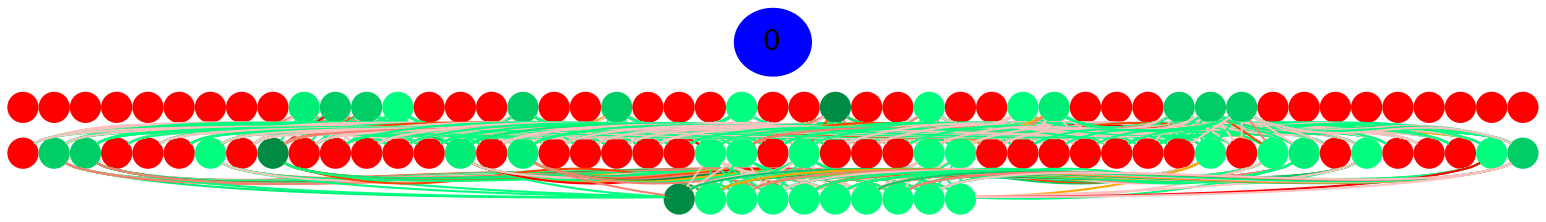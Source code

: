 graph {
	edge [bgcolor="purple:pink" color=yellow nodesep=0]
	graph [nodesep=0 ordering=out ranksep=0]
	I [label=0 color=blue height=0.2 style=filled width=0.2]
	x_0 [label="" color=red height=0.2 style=filled width=0.2]
	x_1 [label="" color=red height=0.2 style=filled width=0.2]
	x_2 [label="" color=red height=0.2 style=filled width=0.2]
	x_3 [label="" color=red height=0.2 style=filled width=0.2]
	x_4 [label="" color=red height=0.2 style=filled width=0.2]
	x_5 [label="" color=red height=0.2 style=filled width=0.2]
	x_6 [label="" color=red height=0.2 style=filled width=0.2]
	x_7 [label="" color=red height=0.2 style=filled width=0.2]
	x_8 [label="" color=red height=0.2 style=filled width=0.2]
	x_9 [label="" color=springgreen2 fillcolor=springgreen2 height=0.2 style=filled width=0.2]
	x_10 [label="" color=springgreen3 fillcolor=springgreen3 height=0.2 style=filled width=0.2]
	x_11 [label="" color=springgreen3 fillcolor=springgreen3 height=0.2 style=filled width=0.2]
	x_12 [label="" color=springgreen fillcolor=springgreen height=0.2 style=filled width=0.2]
	x_13 [label="" color=red height=0.2 style=filled width=0.2]
	x_14 [label="" color=red height=0.2 style=filled width=0.2]
	x_15 [label="" color=red height=0.2 style=filled width=0.2]
	x_16 [label="" color=springgreen3 fillcolor=springgreen3 height=0.2 style=filled width=0.2]
	x_17 [label="" color=red height=0.2 style=filled width=0.2]
	x_18 [label="" color=red height=0.2 style=filled width=0.2]
	x_19 [label="" color=springgreen3 fillcolor=springgreen3 height=0.2 style=filled width=0.2]
	x_20 [label="" color=red height=0.2 style=filled width=0.2]
	x_21 [label="" color=red height=0.2 style=filled width=0.2]
	x_22 [label="" color=red height=0.2 style=filled width=0.2]
	x_23 [label="" color=springgreen fillcolor=springgreen height=0.2 style=filled width=0.2]
	x_24 [label="" color=red height=0.2 style=filled width=0.2]
	x_25 [label="" color=red height=0.2 style=filled width=0.2]
	x_26 [label="" color=springgreen4 fillcolor=springgreen4 height=0.2 style=filled width=0.2]
	x_27 [label="" color=red height=0.2 style=filled width=0.2]
	x_28 [label="" color=red height=0.2 style=filled width=0.2]
	x_29 [label="" color=springgreen fillcolor=springgreen height=0.2 style=filled width=0.2]
	x_30 [label="" color=red height=0.2 style=filled width=0.2]
	x_31 [label="" color=red height=0.2 style=filled width=0.2]
	x_32 [label="" color=springgreen fillcolor=springgreen height=0.2 style=filled width=0.2]
	x_33 [label="" color=springgreen2 fillcolor=springgreen2 height=0.2 style=filled width=0.2]
	x_34 [label="" color=red height=0.2 style=filled width=0.2]
	x_35 [label="" color=red height=0.2 style=filled width=0.2]
	x_36 [label="" color=red height=0.2 style=filled width=0.2]
	x_37 [label="" color=springgreen3 fillcolor=springgreen3 height=0.2 style=filled width=0.2]
	x_38 [label="" color=springgreen3 fillcolor=springgreen3 height=0.2 style=filled width=0.2]
	x_39 [label="" color=springgreen3 fillcolor=springgreen3 height=0.2 style=filled width=0.2]
	x_40 [label="" color=red height=0.2 style=filled width=0.2]
	x_41 [label="" color=red height=0.2 style=filled width=0.2]
	x_42 [label="" color=red height=0.2 style=filled width=0.2]
	x_43 [label="" color=red height=0.2 style=filled width=0.2]
	x_44 [label="" color=red height=0.2 style=filled width=0.2]
	x_45 [label="" color=red height=0.2 style=filled width=0.2]
	x_46 [label="" color=red height=0.2 style=filled width=0.2]
	x_47 [label="" color=red height=0.2 style=filled width=0.2]
	x_48 [label="" color=red height=0.2 style=filled width=0.2]
	I -- x_0 [style=invis]
	I -- x_1 [style=invis]
	I -- x_2 [style=invis]
	I -- x_3 [style=invis]
	I -- x_4 [style=invis]
	I -- x_5 [style=invis]
	I -- x_6 [style=invis]
	I -- x_7 [style=invis]
	I -- x_8 [style=invis]
	I -- x_9 [style=invis]
	I -- x_10 [style=invis]
	I -- x_11 [style=invis]
	I -- x_12 [style=invis]
	I -- x_13 [style=invis]
	I -- x_14 [style=invis]
	I -- x_15 [style=invis]
	I -- x_16 [style=invis]
	I -- x_17 [style=invis]
	I -- x_18 [style=invis]
	I -- x_19 [style=invis]
	I -- x_20 [style=invis]
	I -- x_21 [style=invis]
	I -- x_22 [style=invis]
	I -- x_23 [style=invis]
	I -- x_24 [style=invis]
	I -- x_25 [style=invis]
	I -- x_26 [style=invis]
	I -- x_27 [style=invis]
	I -- x_28 [style=invis]
	I -- x_29 [style=invis]
	I -- x_30 [style=invis]
	I -- x_31 [style=invis]
	I -- x_32 [style=invis]
	I -- x_33 [style=invis]
	I -- x_34 [style=invis]
	I -- x_35 [style=invis]
	I -- x_36 [style=invis]
	I -- x_37 [style=invis]
	I -- x_38 [style=invis]
	I -- x_39 [style=invis]
	I -- x_40 [style=invis]
	I -- x_41 [style=invis]
	I -- x_42 [style=invis]
	I -- x_43 [style=invis]
	I -- x_44 [style=invis]
	I -- x_45 [style=invis]
	I -- x_46 [style=invis]
	I -- x_47 [style=invis]
	I -- x_48 [style=invis]
	x1_0 [label="" color=red fillcolor=red height=0.2 style=filled width=0.2]
	x1_1 [label="" color=springgreen3 fillcolor=springgreen3 height=0.2 style=filled width=0.2]
	x1_2 [label="" color=springgreen3 fillcolor=springgreen3 height=0.2 style=filled width=0.2]
	x1_3 [label="" color=red fillcolor=red height=0.2 style=filled width=0.2]
	x1_4 [label="" color=red fillcolor=red height=0.2 style=filled width=0.2]
	x1_5 [label="" color=red fillcolor=red height=0.2 style=filled width=0.2]
	x1_6 [label="" color=springgreen1 fillcolor=springgreen1 height=0.2 style=filled width=0.2]
	x1_7 [label="" color=red fillcolor=red height=0.2 style=filled width=0.2]
	x1_8 [label="" color=springgreen4 fillcolor=springgreen4 height=0.2 style=filled width=0.2]
	x1_9 [label="" color=red fillcolor=red height=0.2 style=filled width=0.2]
	x1_10 [label="" color=red fillcolor=red height=0.2 style=filled width=0.2]
	x1_11 [label="" color=red fillcolor=red height=0.2 style=filled width=0.2]
	x1_12 [label="" color=red fillcolor=red height=0.2 style=filled width=0.2]
	x1_13 [label="" color=red fillcolor=red height=0.2 style=filled width=0.2]
	x1_14 [label="" color=springgreen2 fillcolor=springgreen2 height=0.2 style=filled width=0.2]
	x1_15 [label="" color=red fillcolor=red height=0.2 style=filled width=0.2]
	x1_16 [label="" color=springgreen2 fillcolor=springgreen2 height=0.2 style=filled width=0.2]
	x1_17 [label="" color=red fillcolor=red height=0.2 style=filled width=0.2]
	x1_18 [label="" color=red fillcolor=red height=0.2 style=filled width=0.2]
	x1_19 [label="" color=red fillcolor=red height=0.2 style=filled width=0.2]
	x1_20 [label="" color=red fillcolor=red height=0.2 style=filled width=0.2]
	x1_21 [label="" color=red fillcolor=red height=0.2 style=filled width=0.2]
	x1_22 [label="" color=springgreen fillcolor=springgreen height=0.2 style=filled width=0.2]
	x1_23 [label="" color=springgreen fillcolor=springgreen height=0.2 style=filled width=0.2]
	x1_24 [label="" color=red fillcolor=red height=0.2 style=filled width=0.2]
	x1_25 [label="" color=springgreen fillcolor=springgreen height=0.2 style=filled width=0.2]
	x1_26 [label="" color=red fillcolor=red height=0.2 style=filled width=0.2]
	x1_27 [label="" color=red fillcolor=red height=0.2 style=filled width=0.2]
	x1_28 [label="" color=red fillcolor=red height=0.2 style=filled width=0.2]
	x1_29 [label="" color=springgreen fillcolor=springgreen height=0.2 style=filled width=0.2]
	x1_30 [label="" color=springgreen fillcolor=springgreen height=0.2 style=filled width=0.2]
	x1_31 [label="" color=red fillcolor=red height=0.2 style=filled width=0.2]
	x1_32 [label="" color=red fillcolor=red height=0.2 style=filled width=0.2]
	x1_33 [label="" color=red fillcolor=red height=0.2 style=filled width=0.2]
	x1_34 [label="" color=red fillcolor=red height=0.2 style=filled width=0.2]
	x1_35 [label="" color=red fillcolor=red height=0.2 style=filled width=0.2]
	x1_36 [label="" color=red fillcolor=red height=0.2 style=filled width=0.2]
	x1_37 [label="" color=red fillcolor=red height=0.2 style=filled width=0.2]
	x1_38 [label="" color=springgreen1 fillcolor=springgreen1 height=0.2 style=filled width=0.2]
	x1_39 [label="" color=red fillcolor=red height=0.2 style=filled width=0.2]
	x1_40 [label="" color=springgreen fillcolor=springgreen height=0.2 style=filled width=0.2]
	x1_41 [label="" color=springgreen2 fillcolor=springgreen2 height=0.2 style=filled width=0.2]
	x1_42 [label="" color=red fillcolor=red height=0.2 style=filled width=0.2]
	x1_43 [label="" color=springgreen1 fillcolor=springgreen1 height=0.2 style=filled width=0.2]
	x1_44 [label="" color=red fillcolor=red height=0.2 style=filled width=0.2]
	x1_45 [label="" color=red fillcolor=red height=0.2 style=filled width=0.2]
	x1_46 [label="" color=red fillcolor=red height=0.2 style=filled width=0.2]
	x1_47 [label="" color=springgreen1 fillcolor=springgreen1 height=0.2 style=filled width=0.2]
	x1_48 [label="" color=springgreen3 fillcolor=springgreen3 height=0.2 style=filled width=0.2]
	x_9 -- x1_0 [color=springgreen]
	x_10 -- x1_0 [color=rosybrown1]
	x_11 -- x1_0 [color=rosybrown1]
	x_12 -- x1_0 [color=rosybrown1]
	x_16 -- x1_0 [color=rosybrown1]
	x_19 -- x1_0 [color=rosybrown1]
	x_23 -- x1_0 [color=springgreen]
	x_26 -- x1_0 [color=rosybrown1]
	x_29 -- x1_0 [color=rosybrown1]
	x_32 -- x1_0 [color=springgreen]
	x_33 -- x1_0 [color=springgreen]
	x_37 -- x1_0 [color=rosybrown1]
	x_38 -- x1_0 [color=springgreen]
	x_39 -- x1_0 [color=rosybrown1]
	x_9 -- x1_1 [color=springgreen1]
	x_10 -- x1_1 [color=springgreen1]
	x_11 -- x1_1 [color=springgreen]
	x_12 -- x1_1 [color=rosybrown1]
	x_16 -- x1_1 [color=salmon]
	x_19 -- x1_1 [color=springgreen]
	x_23 -- x1_1 [color=rosybrown1]
	x_26 -- x1_1 [color=springgreen1]
	x_29 -- x1_1 [color=springgreen]
	x_32 -- x1_1 [color=springgreen]
	x_33 -- x1_1 [color=springgreen1]
	x_37 -- x1_1 [color=springgreen1]
	x_38 -- x1_1 [color=springgreen1]
	x_39 -- x1_1 [color=rosybrown1]
	x_9 -- x1_2 [color=springgreen]
	x_10 -- x1_2 [color=springgreen1]
	x_11 -- x1_2 [color=springgreen2]
	x_12 -- x1_2 [color=springgreen]
	x_16 -- x1_2 [color=rosybrown1]
	x_19 -- x1_2 [color=springgreen1]
	x_23 -- x1_2 [color=springgreen]
	x_26 -- x1_2 [color=springgreen]
	x_29 -- x1_2 [color=springgreen]
	x_32 -- x1_2 [color=springgreen]
	x_33 -- x1_2 [color=springgreen1]
	x_37 -- x1_2 [color=springgreen]
	x_38 -- x1_2 [color=springgreen]
	x_39 -- x1_2 [color=springgreen1]
	x_9 -- x1_3 [color=rosybrown1]
	x_10 -- x1_3 [color=springgreen]
	x_11 -- x1_3 [color=springgreen]
	x_12 -- x1_3 [color=springgreen]
	x_16 -- x1_3 [color=springgreen]
	x_19 -- x1_3 [color=rosybrown1]
	x_23 -- x1_3 [color=springgreen]
	x_26 -- x1_3 [color=rosybrown1]
	x_29 -- x1_3 [color=rosybrown1]
	x_32 -- x1_3 [color=springgreen]
	x_33 -- x1_3 [color=springgreen]
	x_37 -- x1_3 [color=rosybrown1]
	x_38 -- x1_3 [color=rosybrown1]
	x_39 -- x1_3 [color=springgreen]
	x_9 -- x1_4 [color=springgreen]
	x_10 -- x1_4 [color=rosybrown1]
	x_11 -- x1_4 [color=springgreen]
	x_12 -- x1_4 [color=rosybrown1]
	x_16 -- x1_4 [color=springgreen]
	x_19 -- x1_4 [color=springgreen]
	x_23 -- x1_4 [color=springgreen]
	x_26 -- x1_4 [color=rosybrown1]
	x_29 -- x1_4 [color=rosybrown1]
	x_32 -- x1_4 [color=springgreen]
	x_33 -- x1_4 [color=springgreen]
	x_37 -- x1_4 [color=springgreen]
	x_38 -- x1_4 [color=rosybrown1]
	x_39 -- x1_4 [color=rosybrown1]
	x_9 -- x1_5 [color=rosybrown1]
	x_10 -- x1_5 [color=rosybrown1]
	x_11 -- x1_5 [color=springgreen]
	x_12 -- x1_5 [color=rosybrown1]
	x_16 -- x1_5 [color=springgreen]
	x_19 -- x1_5 [color=springgreen]
	x_23 -- x1_5 [color=springgreen]
	x_26 -- x1_5 [color=rosybrown1]
	x_29 -- x1_5 [color=rosybrown1]
	x_32 -- x1_5 [color=rosybrown1]
	x_33 -- x1_5 [color=rosybrown1]
	x_37 -- x1_5 [color=springgreen]
	x_38 -- x1_5 [color=springgreen]
	x_39 -- x1_5 [color=springgreen]
	x_9 -- x1_6 [color=salmon]
	x_10 -- x1_6 [color=salmon]
	x_11 -- x1_6 [color=rosybrown1]
	x_12 -- x1_6 [color=springgreen]
	x_16 -- x1_6 [color=springgreen3]
	x_19 -- x1_6 [color=springgreen1]
	x_23 -- x1_6 [color=springgreen]
	x_26 -- x1_6 [color=springgreen2]
	x_29 -- x1_6 [color=rosybrown1]
	x_32 -- x1_6 [color=rosybrown1]
	x_33 -- x1_6 [color=rosybrown1]
	x_37 -- x1_6 [color=springgreen]
	x_38 -- x1_6 [color=springgreen]
	x_39 -- x1_6 [color=rosybrown1]
	x_9 -- x1_7 [color=rosybrown1]
	x_10 -- x1_7 [color=springgreen]
	x_11 -- x1_7 [color=rosybrown1]
	x_12 -- x1_7 [color=rosybrown1]
	x_16 -- x1_7 [color=springgreen]
	x_19 -- x1_7 [color=springgreen]
	x_23 -- x1_7 [color=springgreen]
	x_26 -- x1_7 [color=rosybrown1]
	x_29 -- x1_7 [color=rosybrown1]
	x_32 -- x1_7 [color=rosybrown1]
	x_33 -- x1_7 [color=springgreen]
	x_37 -- x1_7 [color=springgreen]
	x_38 -- x1_7 [color=rosybrown1]
	x_39 -- x1_7 [color=rosybrown1]
	x_9 -- x1_8 [color=springgreen]
	x_10 -- x1_8 [color=red]
	x_11 -- x1_8 [color=orangered]
	x_12 -- x1_8 [color=rosybrown1]
	x_16 -- x1_8 [color=rosybrown1]
	x_19 -- x1_8 [color=orangered]
	x_23 -- x1_8 [color=springgreen]
	x_26 -- x1_8 [color=springgreen1]
	x_29 -- x1_8 [color=springgreen]
	x_32 -- x1_8 [color=springgreen]
	x_33 -- x1_8 [color=springgreen]
	x_37 -- x1_8 [color=orangered]
	x_38 -- x1_8 [color=rosybrown1]
	x_39 -- x1_8 [color=salmon]
	x_9 -- x1_9 [color=springgreen]
	x_10 -- x1_9 [color=springgreen]
	x_11 -- x1_9 [color=springgreen]
	x_12 -- x1_9 [color=springgreen]
	x_16 -- x1_9 [color=springgreen]
	x_19 -- x1_9 [color=rosybrown1]
	x_23 -- x1_9 [color=rosybrown1]
	x_26 -- x1_9 [color=rosybrown1]
	x_29 -- x1_9 [color=rosybrown1]
	x_32 -- x1_9 [color=springgreen]
	x_33 -- x1_9 [color=springgreen]
	x_37 -- x1_9 [color=springgreen]
	x_38 -- x1_9 [color=rosybrown1]
	x_39 -- x1_9 [color=rosybrown1]
	x_9 -- x1_10 [color=springgreen]
	x_10 -- x1_10 [color=springgreen]
	x_11 -- x1_10 [color=rosybrown1]
	x_12 -- x1_10 [color=springgreen]
	x_16 -- x1_10 [color=springgreen]
	x_19 -- x1_10 [color=springgreen]
	x_23 -- x1_10 [color=rosybrown1]
	x_26 -- x1_10 [color=springgreen]
	x_29 -- x1_10 [color=springgreen]
	x_32 -- x1_10 [color=springgreen]
	x_33 -- x1_10 [color=rosybrown1]
	x_37 -- x1_10 [color=springgreen]
	x_38 -- x1_10 [color=springgreen]
	x_39 -- x1_10 [color=springgreen]
	x_9 -- x1_11 [color=rosybrown1]
	x_10 -- x1_11 [color=springgreen]
	x_11 -- x1_11 [color=rosybrown1]
	x_12 -- x1_11 [color=springgreen]
	x_16 -- x1_11 [color=rosybrown1]
	x_19 -- x1_11 [color=springgreen]
	x_23 -- x1_11 [color=springgreen]
	x_26 -- x1_11 [color=rosybrown1]
	x_29 -- x1_11 [color=springgreen]
	x_32 -- x1_11 [color=rosybrown1]
	x_33 -- x1_11 [color=springgreen]
	x_37 -- x1_11 [color=rosybrown1]
	x_38 -- x1_11 [color=springgreen]
	x_39 -- x1_11 [color=rosybrown1]
	x_9 -- x1_12 [color=springgreen]
	x_10 -- x1_12 [color=springgreen]
	x_11 -- x1_12 [color=rosybrown1]
	x_12 -- x1_12 [color=rosybrown1]
	x_16 -- x1_12 [color=rosybrown1]
	x_19 -- x1_12 [color=rosybrown1]
	x_23 -- x1_12 [color=rosybrown1]
	x_26 -- x1_12 [color=rosybrown1]
	x_29 -- x1_12 [color=rosybrown1]
	x_32 -- x1_12 [color=rosybrown1]
	x_33 -- x1_12 [color=rosybrown1]
	x_37 -- x1_12 [color=springgreen]
	x_38 -- x1_12 [color=rosybrown1]
	x_39 -- x1_12 [color=springgreen]
	x_9 -- x1_13 [color=rosybrown1]
	x_10 -- x1_13 [color=springgreen]
	x_11 -- x1_13 [color=springgreen]
	x_12 -- x1_13 [color=springgreen]
	x_16 -- x1_13 [color=rosybrown1]
	x_19 -- x1_13 [color=springgreen]
	x_23 -- x1_13 [color=springgreen]
	x_26 -- x1_13 [color=rosybrown1]
	x_29 -- x1_13 [color=rosybrown1]
	x_32 -- x1_13 [color=springgreen]
	x_33 -- x1_13 [color=springgreen]
	x_37 -- x1_13 [color=springgreen]
	x_38 -- x1_13 [color=springgreen]
	x_39 -- x1_13 [color=springgreen]
	x_9 -- x1_14 [color=springgreen]
	x_10 -- x1_14 [color=springgreen2]
	x_11 -- x1_14 [color=springgreen3]
	x_12 -- x1_14 [color=springgreen]
	x_16 -- x1_14 [color=springgreen1]
	x_19 -- x1_14 [color=springgreen4]
	x_23 -- x1_14 [color=springgreen]
	x_26 -- x1_14 [color=orange]
	x_29 -- x1_14 [color=springgreen]
	x_32 -- x1_14 [color=rosybrown1]
	x_33 -- x1_14 [color=rosybrown1]
	x_37 -- x1_14 [color=springgreen]
	x_38 -- x1_14 [color=springgreen]
	x_39 -- x1_14 [color=springgreen2]
	x_9 -- x1_15 [color=springgreen]
	x_10 -- x1_15 [color=rosybrown1]
	x_11 -- x1_15 [color=springgreen]
	x_12 -- x1_15 [color=springgreen]
	x_16 -- x1_15 [color=rosybrown1]
	x_19 -- x1_15 [color=springgreen]
	x_23 -- x1_15 [color=rosybrown1]
	x_26 -- x1_15 [color=springgreen]
	x_29 -- x1_15 [color=rosybrown1]
	x_32 -- x1_15 [color=rosybrown1]
	x_33 -- x1_15 [color=springgreen]
	x_37 -- x1_15 [color=rosybrown1]
	x_38 -- x1_15 [color=rosybrown1]
	x_39 -- x1_15 [color=rosybrown1]
	x_9 -- x1_16 [color=salmon]
	x_10 -- x1_16 [color=springgreen2]
	x_11 -- x1_16 [color=springgreen]
	x_12 -- x1_16 [color=rosybrown1]
	x_16 -- x1_16 [color=rosybrown1]
	x_19 -- x1_16 [color=orange]
	x_23 -- x1_16 [color=rosybrown1]
	x_26 -- x1_16 [color=springgreen]
	x_29 -- x1_16 [color=rosybrown1]
	x_32 -- x1_16 [color=rosybrown1]
	x_33 -- x1_16 [color=springgreen]
	x_37 -- x1_16 [color=springgreen1]
	x_38 -- x1_16 [color=springgreen1]
	x_39 -- x1_16 [color=springgreen]
	x_9 -- x1_17 [color=springgreen]
	x_10 -- x1_17 [color=rosybrown1]
	x_11 -- x1_17 [color=springgreen]
	x_12 -- x1_17 [color=rosybrown1]
	x_16 -- x1_17 [color=springgreen]
	x_19 -- x1_17 [color=rosybrown1]
	x_23 -- x1_17 [color=springgreen]
	x_26 -- x1_17 [color=rosybrown1]
	x_29 -- x1_17 [color=springgreen]
	x_32 -- x1_17 [color=springgreen]
	x_33 -- x1_17 [color=springgreen]
	x_37 -- x1_17 [color=springgreen]
	x_38 -- x1_17 [color=springgreen]
	x_39 -- x1_17 [color=rosybrown1]
	x_9 -- x1_18 [color=rosybrown1]
	x_10 -- x1_18 [color=rosybrown1]
	x_11 -- x1_18 [color=springgreen]
	x_12 -- x1_18 [color=rosybrown1]
	x_16 -- x1_18 [color=springgreen]
	x_19 -- x1_18 [color=springgreen]
	x_23 -- x1_18 [color=springgreen]
	x_26 -- x1_18 [color=springgreen]
	x_29 -- x1_18 [color=rosybrown1]
	x_32 -- x1_18 [color=rosybrown1]
	x_33 -- x1_18 [color=rosybrown1]
	x_37 -- x1_18 [color=springgreen]
	x_38 -- x1_18 [color=springgreen]
	x_39 -- x1_18 [color=rosybrown1]
	x_9 -- x1_19 [color=rosybrown1]
	x_10 -- x1_19 [color=springgreen]
	x_11 -- x1_19 [color=rosybrown1]
	x_12 -- x1_19 [color=rosybrown1]
	x_16 -- x1_19 [color=springgreen]
	x_19 -- x1_19 [color=rosybrown1]
	x_23 -- x1_19 [color=rosybrown1]
	x_26 -- x1_19 [color=springgreen]
	x_29 -- x1_19 [color=springgreen]
	x_32 -- x1_19 [color=springgreen]
	x_33 -- x1_19 [color=rosybrown1]
	x_37 -- x1_19 [color=rosybrown1]
	x_38 -- x1_19 [color=springgreen]
	x_39 -- x1_19 [color=rosybrown1]
	x_9 -- x1_20 [color=rosybrown1]
	x_10 -- x1_20 [color=springgreen]
	x_11 -- x1_20 [color=rosybrown1]
	x_12 -- x1_20 [color=springgreen]
	x_16 -- x1_20 [color=springgreen]
	x_19 -- x1_20 [color=springgreen]
	x_23 -- x1_20 [color=springgreen]
	x_26 -- x1_20 [color=springgreen]
	x_29 -- x1_20 [color=springgreen]
	x_32 -- x1_20 [color=rosybrown1]
	x_33 -- x1_20 [color=rosybrown1]
	x_37 -- x1_20 [color=springgreen]
	x_38 -- x1_20 [color=rosybrown1]
	x_39 -- x1_20 [color=rosybrown1]
	x_9 -- x1_21 [color=rosybrown1]
	x_10 -- x1_21 [color=springgreen]
	x_11 -- x1_21 [color=rosybrown1]
	x_12 -- x1_21 [color=rosybrown1]
	x_16 -- x1_21 [color=springgreen]
	x_19 -- x1_21 [color=springgreen]
	x_23 -- x1_21 [color=springgreen]
	x_26 -- x1_21 [color=rosybrown1]
	x_29 -- x1_21 [color=springgreen]
	x_32 -- x1_21 [color=springgreen]
	x_33 -- x1_21 [color=springgreen]
	x_37 -- x1_21 [color=rosybrown1]
	x_38 -- x1_21 [color=springgreen]
	x_39 -- x1_21 [color=springgreen]
	x_9 -- x1_22 [color=springgreen]
	x_10 -- x1_22 [color=springgreen]
	x_11 -- x1_22 [color=salmon]
	x_12 -- x1_22 [color=rosybrown1]
	x_16 -- x1_22 [color=orangered]
	x_19 -- x1_22 [color=red]
	x_23 -- x1_22 [color=rosybrown1]
	x_26 -- x1_22 [color=orange]
	x_29 -- x1_22 [color=rosybrown1]
	x_32 -- x1_22 [color=springgreen]
	x_33 -- x1_22 [color=springgreen]
	x_37 -- x1_22 [color=salmon]
	x_38 -- x1_22 [color=rosybrown1]
	x_39 -- x1_22 [color=springgreen]
	x_9 -- x1_23 [color=rosybrown1]
	x_10 -- x1_23 [color=salmon]
	x_11 -- x1_23 [color=rosybrown1]
	x_12 -- x1_23 [color=rosybrown1]
	x_16 -- x1_23 [color=springgreen]
	x_19 -- x1_23 [color=springgreen]
	x_23 -- x1_23 [color=rosybrown1]
	x_26 -- x1_23 [color=salmon]
	x_29 -- x1_23 [color=rosybrown1]
	x_32 -- x1_23 [color=rosybrown1]
	x_33 -- x1_23 [color=orange]
	x_37 -- x1_23 [color=orangered]
	x_38 -- x1_23 [color=orangered]
	x_39 -- x1_23 [color=salmon]
	x_9 -- x1_24 [color=rosybrown1]
	x_10 -- x1_24 [color=rosybrown1]
	x_11 -- x1_24 [color=rosybrown1]
	x_12 -- x1_24 [color=rosybrown1]
	x_16 -- x1_24 [color=springgreen]
	x_19 -- x1_24 [color=springgreen]
	x_23 -- x1_24 [color=rosybrown1]
	x_26 -- x1_24 [color=rosybrown1]
	x_29 -- x1_24 [color=rosybrown1]
	x_32 -- x1_24 [color=rosybrown1]
	x_33 -- x1_24 [color=springgreen]
	x_37 -- x1_24 [color=springgreen]
	x_38 -- x1_24 [color=springgreen]
	x_39 -- x1_24 [color=springgreen]
	x_9 -- x1_25 [color=springgreen]
	x_10 -- x1_25 [color=springgreen1]
	x_11 -- x1_25 [color=springgreen]
	x_12 -- x1_25 [color=rosybrown1]
	x_16 -- x1_25 [color=springgreen]
	x_19 -- x1_25 [color=springgreen]
	x_23 -- x1_25 [color=rosybrown1]
	x_26 -- x1_25 [color=orangered]
	x_29 -- x1_25 [color=rosybrown1]
	x_32 -- x1_25 [color=rosybrown1]
	x_33 -- x1_25 [color=rosybrown1]
	x_37 -- x1_25 [color=rosybrown1]
	x_38 -- x1_25 [color=rosybrown1]
	x_39 -- x1_25 [color=springgreen]
	x_9 -- x1_26 [color=springgreen]
	x_10 -- x1_26 [color=rosybrown1]
	x_11 -- x1_26 [color=springgreen]
	x_12 -- x1_26 [color=springgreen]
	x_16 -- x1_26 [color=rosybrown1]
	x_19 -- x1_26 [color=springgreen]
	x_23 -- x1_26 [color=springgreen]
	x_26 -- x1_26 [color=rosybrown1]
	x_29 -- x1_26 [color=rosybrown1]
	x_32 -- x1_26 [color=rosybrown1]
	x_33 -- x1_26 [color=springgreen]
	x_37 -- x1_26 [color=rosybrown1]
	x_38 -- x1_26 [color=springgreen]
	x_39 -- x1_26 [color=rosybrown1]
	x_9 -- x1_27 [color=orange]
	x_10 -- x1_27 [color=springgreen]
	x_11 -- x1_27 [color=salmon]
	x_12 -- x1_27 [color=rosybrown1]
	x_16 -- x1_27 [color=rosybrown1]
	x_19 -- x1_27 [color=red]
	x_23 -- x1_27 [color=rosybrown1]
	x_26 -- x1_27 [color=salmon]
	x_29 -- x1_27 [color=salmon]
	x_32 -- x1_27 [color=rosybrown1]
	x_33 -- x1_27 [color=orange]
	x_37 -- x1_27 [color=salmon]
	x_38 -- x1_27 [color=salmon]
	x_39 -- x1_27 [color=rosybrown1]
	x_9 -- x1_28 [color=rosybrown1]
	x_10 -- x1_28 [color=rosybrown1]
	x_11 -- x1_28 [color=springgreen]
	x_12 -- x1_28 [color=springgreen]
	x_16 -- x1_28 [color=springgreen]
	x_19 -- x1_28 [color=springgreen]
	x_23 -- x1_28 [color=springgreen]
	x_26 -- x1_28 [color=rosybrown1]
	x_29 -- x1_28 [color=springgreen]
	x_32 -- x1_28 [color=rosybrown1]
	x_33 -- x1_28 [color=springgreen]
	x_37 -- x1_28 [color=rosybrown1]
	x_38 -- x1_28 [color=rosybrown1]
	x_39 -- x1_28 [color=springgreen]
	x_9 -- x1_29 [color=springgreen]
	x_10 -- x1_29 [color=orange]
	x_11 -- x1_29 [color=salmon]
	x_12 -- x1_29 [color=springgreen]
	x_16 -- x1_29 [color=orange]
	x_19 -- x1_29 [color=orange]
	x_23 -- x1_29 [color=rosybrown1]
	x_26 -- x1_29 [color=rosybrown1]
	x_29 -- x1_29 [color=rosybrown1]
	x_32 -- x1_29 [color=rosybrown1]
	x_33 -- x1_29 [color=rosybrown1]
	x_37 -- x1_29 [color=orangered]
	x_38 -- x1_29 [color=salmon]
	x_39 -- x1_29 [color=rosybrown1]
	x_9 -- x1_30 [color=salmon]
	x_10 -- x1_30 [color=orange]
	x_11 -- x1_30 [color=rosybrown1]
	x_12 -- x1_30 [color=springgreen]
	x_16 -- x1_30 [color=springgreen2]
	x_19 -- x1_30 [color=springgreen1]
	x_23 -- x1_30 [color=springgreen]
	x_26 -- x1_30 [color=springgreen]
	x_29 -- x1_30 [color=salmon]
	x_32 -- x1_30 [color=rosybrown1]
	x_33 -- x1_30 [color=orange]
	x_37 -- x1_30 [color=orange]
	x_38 -- x1_30 [color=springgreen]
	x_39 -- x1_30 [color=rosybrown1]
	x_9 -- x1_31 [color=salmon]
	x_10 -- x1_31 [color=orangered]
	x_11 -- x1_31 [color=orange]
	x_12 -- x1_31 [color=springgreen]
	x_16 -- x1_31 [color=springgreen1]
	x_19 -- x1_31 [color=orange]
	x_23 -- x1_31 [color=rosybrown1]
	x_26 -- x1_31 [color=orange]
	x_29 -- x1_31 [color=salmon]
	x_32 -- x1_31 [color=rosybrown1]
	x_33 -- x1_31 [color=salmon]
	x_37 -- x1_31 [color=salmon]
	x_38 -- x1_31 [color=rosybrown1]
	x_39 -- x1_31 [color=rosybrown1]
	x_9 -- x1_32 [color=springgreen]
	x_10 -- x1_32 [color=rosybrown1]
	x_11 -- x1_32 [color=rosybrown1]
	x_12 -- x1_32 [color=springgreen]
	x_16 -- x1_32 [color=springgreen]
	x_19 -- x1_32 [color=rosybrown1]
	x_23 -- x1_32 [color=springgreen]
	x_26 -- x1_32 [color=rosybrown1]
	x_29 -- x1_32 [color=springgreen]
	x_32 -- x1_32 [color=springgreen]
	x_33 -- x1_32 [color=rosybrown1]
	x_37 -- x1_32 [color=springgreen]
	x_38 -- x1_32 [color=springgreen]
	x_39 -- x1_32 [color=springgreen]
	x_9 -- x1_33 [color=springgreen]
	x_10 -- x1_33 [color=rosybrown1]
	x_11 -- x1_33 [color=springgreen]
	x_12 -- x1_33 [color=rosybrown1]
	x_16 -- x1_33 [color=springgreen]
	x_19 -- x1_33 [color=springgreen]
	x_23 -- x1_33 [color=rosybrown1]
	x_26 -- x1_33 [color=rosybrown1]
	x_29 -- x1_33 [color=rosybrown1]
	x_32 -- x1_33 [color=springgreen]
	x_33 -- x1_33 [color=springgreen]
	x_37 -- x1_33 [color=rosybrown1]
	x_38 -- x1_33 [color=rosybrown1]
	x_39 -- x1_33 [color=springgreen]
	x_9 -- x1_34 [color=springgreen]
	x_10 -- x1_34 [color=springgreen]
	x_11 -- x1_34 [color=rosybrown1]
	x_12 -- x1_34 [color=springgreen]
	x_16 -- x1_34 [color=rosybrown1]
	x_19 -- x1_34 [color=springgreen]
	x_23 -- x1_34 [color=rosybrown1]
	x_26 -- x1_34 [color=rosybrown1]
	x_29 -- x1_34 [color=rosybrown1]
	x_32 -- x1_34 [color=rosybrown1]
	x_33 -- x1_34 [color=rosybrown1]
	x_37 -- x1_34 [color=rosybrown1]
	x_38 -- x1_34 [color=rosybrown1]
	x_39 -- x1_34 [color=springgreen]
	x_9 -- x1_35 [color=rosybrown1]
	x_10 -- x1_35 [color=springgreen]
	x_11 -- x1_35 [color=rosybrown1]
	x_12 -- x1_35 [color=springgreen]
	x_16 -- x1_35 [color=rosybrown1]
	x_19 -- x1_35 [color=rosybrown1]
	x_23 -- x1_35 [color=rosybrown1]
	x_26 -- x1_35 [color=springgreen]
	x_29 -- x1_35 [color=rosybrown1]
	x_32 -- x1_35 [color=springgreen]
	x_33 -- x1_35 [color=rosybrown1]
	x_37 -- x1_35 [color=springgreen]
	x_38 -- x1_35 [color=rosybrown1]
	x_39 -- x1_35 [color=springgreen]
	x_9 -- x1_36 [color=rosybrown1]
	x_10 -- x1_36 [color=springgreen]
	x_11 -- x1_36 [color=springgreen]
	x_12 -- x1_36 [color=springgreen]
	x_16 -- x1_36 [color=springgreen]
	x_19 -- x1_36 [color=rosybrown1]
	x_23 -- x1_36 [color=rosybrown1]
	x_26 -- x1_36 [color=rosybrown1]
	x_29 -- x1_36 [color=rosybrown1]
	x_32 -- x1_36 [color=rosybrown1]
	x_33 -- x1_36 [color=springgreen]
	x_37 -- x1_36 [color=rosybrown1]
	x_38 -- x1_36 [color=springgreen]
	x_39 -- x1_36 [color=springgreen]
	x_9 -- x1_37 [color=springgreen]
	x_10 -- x1_37 [color=springgreen]
	x_11 -- x1_37 [color=springgreen]
	x_12 -- x1_37 [color=springgreen]
	x_16 -- x1_37 [color=springgreen]
	x_19 -- x1_37 [color=rosybrown1]
	x_23 -- x1_37 [color=springgreen]
	x_26 -- x1_37 [color=rosybrown1]
	x_29 -- x1_37 [color=springgreen]
	x_32 -- x1_37 [color=rosybrown1]
	x_33 -- x1_37 [color=springgreen]
	x_37 -- x1_37 [color=springgreen]
	x_38 -- x1_37 [color=springgreen]
	x_39 -- x1_37 [color=rosybrown1]
	x_9 -- x1_38 [color=springgreen]
	x_10 -- x1_38 [color=springgreen1]
	x_11 -- x1_38 [color=springgreen]
	x_12 -- x1_38 [color=springgreen]
	x_16 -- x1_38 [color=rosybrown1]
	x_19 -- x1_38 [color=springgreen]
	x_23 -- x1_38 [color=rosybrown1]
	x_26 -- x1_38 [color=red3]
	x_29 -- x1_38 [color=springgreen]
	x_32 -- x1_38 [color=rosybrown1]
	x_33 -- x1_38 [color=springgreen]
	x_37 -- x1_38 [color=springgreen2]
	x_38 -- x1_38 [color=springgreen]
	x_39 -- x1_38 [color=springgreen1]
	x_9 -- x1_39 [color=rosybrown1]
	x_10 -- x1_39 [color=rosybrown1]
	x_11 -- x1_39 [color=rosybrown1]
	x_12 -- x1_39 [color=springgreen]
	x_16 -- x1_39 [color=rosybrown1]
	x_19 -- x1_39 [color=rosybrown1]
	x_23 -- x1_39 [color=springgreen]
	x_26 -- x1_39 [color=rosybrown1]
	x_29 -- x1_39 [color=rosybrown1]
	x_32 -- x1_39 [color=springgreen]
	x_33 -- x1_39 [color=springgreen]
	x_37 -- x1_39 [color=rosybrown1]
	x_38 -- x1_39 [color=rosybrown1]
	x_39 -- x1_39 [color=rosybrown1]
	x_9 -- x1_40 [color=rosybrown1]
	x_10 -- x1_40 [color=salmon]
	x_11 -- x1_40 [color=rosybrown1]
	x_12 -- x1_40 [color=springgreen]
	x_16 -- x1_40 [color=springgreen1]
	x_19 -- x1_40 [color=springgreen1]
	x_23 -- x1_40 [color=rosybrown1]
	x_26 -- x1_40 [color=orangered]
	x_29 -- x1_40 [color=springgreen]
	x_32 -- x1_40 [color=rosybrown1]
	x_33 -- x1_40 [color=orange]
	x_37 -- x1_40 [color=springgreen]
	x_38 -- x1_40 [color=orangered]
	x_39 -- x1_40 [color=salmon]
	x_9 -- x1_41 [color=springgreen1]
	x_10 -- x1_41 [color=springgreen2]
	x_11 -- x1_41 [color=springgreen]
	x_12 -- x1_41 [color=rosybrown1]
	x_16 -- x1_41 [color=springgreen2]
	x_19 -- x1_41 [color=springgreen3]
	x_23 -- x1_41 [color=rosybrown1]
	x_26 -- x1_41 [color=springgreen3]
	x_29 -- x1_41 [color=springgreen]
	x_32 -- x1_41 [color=springgreen]
	x_33 -- x1_41 [color=springgreen]
	x_37 -- x1_41 [color=rosybrown1]
	x_38 -- x1_41 [color=springgreen1]
	x_39 -- x1_41 [color=rosybrown1]
	x_9 -- x1_42 [color=rosybrown1]
	x_10 -- x1_42 [color=rosybrown1]
	x_11 -- x1_42 [color=springgreen]
	x_12 -- x1_42 [color=rosybrown1]
	x_16 -- x1_42 [color=springgreen]
	x_19 -- x1_42 [color=springgreen]
	x_23 -- x1_42 [color=rosybrown1]
	x_26 -- x1_42 [color=springgreen]
	x_29 -- x1_42 [color=springgreen]
	x_32 -- x1_42 [color=rosybrown1]
	x_33 -- x1_42 [color=springgreen]
	x_37 -- x1_42 [color=rosybrown1]
	x_38 -- x1_42 [color=springgreen]
	x_39 -- x1_42 [color=rosybrown1]
	x_9 -- x1_43 [color=rosybrown1]
	x_10 -- x1_43 [color=springgreen1]
	x_11 -- x1_43 [color=springgreen]
	x_12 -- x1_43 [color=rosybrown1]
	x_16 -- x1_43 [color=springgreen1]
	x_19 -- x1_43 [color=springgreen2]
	x_23 -- x1_43 [color=rosybrown1]
	x_26 -- x1_43 [color=salmon]
	x_29 -- x1_43 [color=rosybrown1]
	x_32 -- x1_43 [color=rosybrown1]
	x_33 -- x1_43 [color=rosybrown1]
	x_37 -- x1_43 [color=springgreen2]
	x_38 -- x1_43 [color=springgreen]
	x_39 -- x1_43 [color=rosybrown1]
	x_9 -- x1_44 [color=springgreen]
	x_10 -- x1_44 [color=rosybrown1]
	x_11 -- x1_44 [color=springgreen]
	x_12 -- x1_44 [color=springgreen]
	x_16 -- x1_44 [color=springgreen]
	x_19 -- x1_44 [color=springgreen]
	x_23 -- x1_44 [color=springgreen]
	x_26 -- x1_44 [color=rosybrown1]
	x_29 -- x1_44 [color=rosybrown1]
	x_32 -- x1_44 [color=rosybrown1]
	x_33 -- x1_44 [color=rosybrown1]
	x_37 -- x1_44 [color=rosybrown1]
	x_38 -- x1_44 [color=springgreen]
	x_39 -- x1_44 [color=springgreen]
	x_9 -- x1_45 [color=rosybrown1]
	x_10 -- x1_45 [color=rosybrown1]
	x_11 -- x1_45 [color=rosybrown1]
	x_12 -- x1_45 [color=rosybrown1]
	x_16 -- x1_45 [color=springgreen]
	x_19 -- x1_45 [color=rosybrown1]
	x_23 -- x1_45 [color=rosybrown1]
	x_26 -- x1_45 [color=rosybrown1]
	x_29 -- x1_45 [color=rosybrown1]
	x_32 -- x1_45 [color=springgreen]
	x_33 -- x1_45 [color=springgreen]
	x_37 -- x1_45 [color=rosybrown1]
	x_38 -- x1_45 [color=rosybrown1]
	x_39 -- x1_45 [color=rosybrown1]
	x_9 -- x1_46 [color=rosybrown1]
	x_10 -- x1_46 [color=rosybrown1]
	x_11 -- x1_46 [color=springgreen]
	x_12 -- x1_46 [color=springgreen]
	x_16 -- x1_46 [color=rosybrown1]
	x_19 -- x1_46 [color=rosybrown1]
	x_23 -- x1_46 [color=rosybrown1]
	x_26 -- x1_46 [color=springgreen]
	x_29 -- x1_46 [color=springgreen]
	x_32 -- x1_46 [color=rosybrown1]
	x_33 -- x1_46 [color=springgreen]
	x_37 -- x1_46 [color=springgreen]
	x_38 -- x1_46 [color=rosybrown1]
	x_39 -- x1_46 [color=springgreen]
	x_9 -- x1_47 [color=springgreen1]
	x_10 -- x1_47 [color=springgreen]
	x_11 -- x1_47 [color=springgreen]
	x_12 -- x1_47 [color=springgreen]
	x_16 -- x1_47 [color=orange]
	x_19 -- x1_47 [color=springgreen]
	x_23 -- x1_47 [color=rosybrown1]
	x_26 -- x1_47 [color=orangered]
	x_29 -- x1_47 [color=springgreen]
	x_32 -- x1_47 [color=rosybrown1]
	x_33 -- x1_47 [color=springgreen1]
	x_37 -- x1_47 [color=springgreen2]
	x_38 -- x1_47 [color=rosybrown1]
	x_39 -- x1_47 [color=springgreen1]
	x_9 -- x1_48 [color=salmon]
	x_10 -- x1_48 [color=salmon]
	x_11 -- x1_48 [color=springgreen]
	x_12 -- x1_48 [color=springgreen]
	x_16 -- x1_48 [color=springgreen]
	x_19 -- x1_48 [color=springgreen]
	x_23 -- x1_48 [color=springgreen]
	x_26 -- x1_48 [color=springgreen2]
	x_29 -- x1_48 [color=rosybrown1]
	x_32 -- x1_48 [color=springgreen]
	x_33 -- x1_48 [color=springgreen]
	x_37 -- x1_48 [color=rosybrown1]
	x_38 -- x1_48 [color=springgreen2]
	x_39 -- x1_48 [color=rosybrown1]
	x2_0 [label="" color=springgreen4 fillcolor=springgreen4 height=0.2 style=filled width=0.2]
	x2_1 [label="" color=springgreen fillcolor=springgreen height=0.2 style=filled width=0.2]
	x2_2 [label="" color=springgreen fillcolor=springgreen height=0.2 style=filled width=0.2]
	x2_3 [label="" color=springgreen fillcolor=springgreen height=0.2 style=filled width=0.2]
	x2_4 [label="" color=springgreen fillcolor=springgreen height=0.2 style=filled width=0.2]
	x2_5 [label="" color=springgreen fillcolor=springgreen height=0.2 style=filled width=0.2]
	x2_6 [label="" color=springgreen fillcolor=springgreen height=0.2 style=filled width=0.2]
	x2_7 [label="" color=springgreen fillcolor=springgreen height=0.2 style=filled width=0.2]
	x2_8 [label="" color=springgreen fillcolor=springgreen height=0.2 style=filled width=0.2]
	x2_9 [label="" color=springgreen fillcolor=springgreen height=0.2 style=filled width=0.2]
	x1_1 -- x2_0 [color=springgreen2]
	x1_2 -- x2_0 [color=springgreen]
	x1_6 -- x2_0 [color=springgreen1]
	x1_8 -- x2_0 [color=springgreen]
	x1_14 -- x2_0 [color=springgreen]
	x1_16 -- x2_0 [color=salmon]
	x1_22 -- x2_0 [color=rosybrown1]
	x1_23 -- x2_0 [color=rosybrown1]
	x1_25 -- x2_0 [color=rosybrown1]
	x1_29 -- x2_0 [color=rosybrown1]
	x1_30 -- x2_0 [color=rosybrown1]
	x1_38 -- x2_0 [color=springgreen]
	x1_40 -- x2_0 [color=rosybrown1]
	x1_41 -- x2_0 [color=springgreen]
	x1_43 -- x2_0 [color=springgreen2]
	x1_47 -- x2_0 [color=rosybrown1]
	x1_48 -- x2_0 [color=springgreen3]
	x1_1 -- x2_1 [color=orangered]
	x1_2 -- x2_1 [color=salmon]
	x1_6 -- x2_1 [color=rosybrown1]
	x1_8 -- x2_1 [color=orangered]
	x1_14 -- x2_1 [color=orange]
	x1_16 -- x2_1 [color=springgreen3]
	x1_22 -- x2_1 [color=springgreen]
	x1_23 -- x2_1 [color=springgreen]
	x1_25 -- x2_1 [color=springgreen]
	x1_29 -- x2_1 [color=springgreen]
	x1_30 -- x2_1 [color=rosybrown1]
	x1_38 -- x2_1 [color=springgreen1]
	x1_40 -- x2_1 [color=springgreen1]
	x1_41 -- x2_1 [color=red3]
	x1_43 -- x2_1 [color=springgreen]
	x1_47 -- x2_1 [color=springgreen2]
	x1_48 -- x2_1 [color=orange]
	x1_1 -- x2_2 [color=springgreen2]
	x1_2 -- x2_2 [color=springgreen2]
	x1_6 -- x2_2 [color=rosybrown1]
	x1_8 -- x2_2 [color=salmon]
	x1_14 -- x2_2 [color=rosybrown1]
	x1_16 -- x2_2 [color=springgreen1]
	x1_22 -- x2_2 [color=springgreen]
	x1_23 -- x2_2 [color=rosybrown1]
	x1_25 -- x2_2 [color=rosybrown1]
	x1_29 -- x2_2 [color=rosybrown1]
	x1_30 -- x2_2 [color=salmon]
	x1_38 -- x2_2 [color=rosybrown1]
	x1_40 -- x2_2 [color=springgreen1]
	x1_41 -- x2_2 [color=springgreen1]
	x1_43 -- x2_2 [color=orange]
	x1_47 -- x2_2 [color=springgreen2]
	x1_48 -- x2_2 [color=salmon]
	x1_1 -- x2_3 [color=springgreen1]
	x1_2 -- x2_3 [color=rosybrown1]
	x1_6 -- x2_3 [color=orangered]
	x1_8 -- x2_3 [color=springgreen1]
	x1_14 -- x2_3 [color=springgreen]
	x1_16 -- x2_3 [color=salmon]
	x1_22 -- x2_3 [color=springgreen]
	x1_23 -- x2_3 [color=rosybrown1]
	x1_25 -- x2_3 [color=springgreen]
	x1_29 -- x2_3 [color=springgreen]
	x1_30 -- x2_3 [color=rosybrown1]
	x1_38 -- x2_3 [color=springgreen3]
	x1_40 -- x2_3 [color=salmon]
	x1_41 -- x2_3 [color=springgreen]
	x1_43 -- x2_3 [color=springgreen2]
	x1_47 -- x2_3 [color=springgreen]
	x1_48 -- x2_3 [color=rosybrown1]
	x1_1 -- x2_4 [color=rosybrown1]
	x1_2 -- x2_4 [color=springgreen]
	x1_6 -- x2_4 [color=springgreen]
	x1_8 -- x2_4 [color=springgreen3]
	x1_14 -- x2_4 [color=springgreen]
	x1_16 -- x2_4 [color=orangered]
	x1_22 -- x2_4 [color=rosybrown1]
	x1_23 -- x2_4 [color=springgreen]
	x1_25 -- x2_4 [color=rosybrown1]
	x1_29 -- x2_4 [color=springgreen]
	x1_30 -- x2_4 [color=springgreen]
	x1_38 -- x2_4 [color=orangered]
	x1_40 -- x2_4 [color=springgreen]
	x1_41 -- x2_4 [color=salmon]
	x1_43 -- x2_4 [color=orangered]
	x1_47 -- x2_4 [color=salmon]
	x1_48 -- x2_4 [color=springgreen1]
	x1_1 -- x2_5 [color=rosybrown1]
	x1_2 -- x2_5 [color=springgreen]
	x1_6 -- x2_5 [color=springgreen]
	x1_8 -- x2_5 [color=springgreen1]
	x1_14 -- x2_5 [color=springgreen1]
	x1_16 -- x2_5 [color=salmon]
	x1_22 -- x2_5 [color=rosybrown1]
	x1_23 -- x2_5 [color=rosybrown1]
	x1_25 -- x2_5 [color=rosybrown1]
	x1_29 -- x2_5 [color=rosybrown1]
	x1_30 -- x2_5 [color=springgreen]
	x1_38 -- x2_5 [color=springgreen3]
	x1_40 -- x2_5 [color=rosybrown1]
	x1_41 -- x2_5 [color=salmon]
	x1_43 -- x2_5 [color=springgreen1]
	x1_47 -- x2_5 [color=springgreen1]
	x1_48 -- x2_5 [color=springgreen]
	x1_1 -- x2_6 [color=springgreen]
	x1_2 -- x2_6 [color=springgreen1]
	x1_6 -- x2_6 [color=springgreen2]
	x1_8 -- x2_6 [color=springgreen]
	x1_14 -- x2_6 [color=orange]
	x1_16 -- x2_6 [color=springgreen4]
	x1_22 -- x2_6 [color=springgreen]
	x1_23 -- x2_6 [color=rosybrown1]
	x1_25 -- x2_6 [color=rosybrown1]
	x1_29 -- x2_6 [color=rosybrown1]
	x1_30 -- x2_6 [color=rosybrown1]
	x1_38 -- x2_6 [color=orange]
	x1_40 -- x2_6 [color=salmon]
	x1_41 -- x2_6 [color=springgreen]
	x1_43 -- x2_6 [color=orangered]
	x1_47 -- x2_6 [color=rosybrown1]
	x1_48 -- x2_6 [color=springgreen3]
	x1_1 -- x2_7 [color=springgreen1]
	x1_2 -- x2_7 [color=red]
	x1_6 -- x2_7 [color=springgreen]
	x1_8 -- x2_7 [color=springgreen2]
	x1_14 -- x2_7 [color=red]
	x1_16 -- x2_7 [color=orange]
	x1_22 -- x2_7 [color=rosybrown1]
	x1_23 -- x2_7 [color=springgreen]
	x1_25 -- x2_7 [color=springgreen]
	x1_29 -- x2_7 [color=rosybrown1]
	x1_30 -- x2_7 [color=springgreen]
	x1_38 -- x2_7 [color=rosybrown1]
	x1_40 -- x2_7 [color=springgreen1]
	x1_41 -- x2_7 [color=springgreen2]
	x1_43 -- x2_7 [color=springgreen3]
	x1_47 -- x2_7 [color=salmon]
	x1_48 -- x2_7 [color=salmon]
	x1_1 -- x2_8 [color=salmon]
	x1_2 -- x2_8 [color=springgreen1]
	x1_6 -- x2_8 [color=springgreen]
	x1_8 -- x2_8 [color=orangered]
	x1_14 -- x2_8 [color=springgreen3]
	x1_16 -- x2_8 [color=springgreen1]
	x1_22 -- x2_8 [color=rosybrown1]
	x1_23 -- x2_8 [color=springgreen]
	x1_25 -- x2_8 [color=springgreen]
	x1_29 -- x2_8 [color=rosybrown1]
	x1_30 -- x2_8 [color=springgreen]
	x1_38 -- x2_8 [color=rosybrown1]
	x1_40 -- x2_8 [color=springgreen]
	x1_41 -- x2_8 [color=springgreen1]
	x1_43 -- x2_8 [color=springgreen]
	x1_47 -- x2_8 [color=springgreen]
	x1_48 -- x2_8 [color=rosybrown1]
	x1_1 -- x2_9 [color=salmon]
	x1_2 -- x2_9 [color=salmon]
	x1_6 -- x2_9 [color=rosybrown1]
	x1_8 -- x2_9 [color=springgreen1]
	x1_14 -- x2_9 [color=rosybrown1]
	x1_16 -- x2_9 [color=salmon]
	x1_22 -- x2_9 [color=rosybrown1]
	x1_23 -- x2_9 [color=springgreen]
	x1_25 -- x2_9 [color=springgreen]
	x1_29 -- x2_9 [color=springgreen]
	x1_30 -- x2_9 [color=springgreen]
	x1_38 -- x2_9 [color=orange]
	x1_40 -- x2_9 [color=rosybrown1]
	x1_41 -- x2_9 [color=springgreen1]
	x1_43 -- x2_9 [color=rosybrown1]
	x1_47 -- x2_9 [color=red]
	x1_48 -- x2_9 [color=rosybrown1]
}
